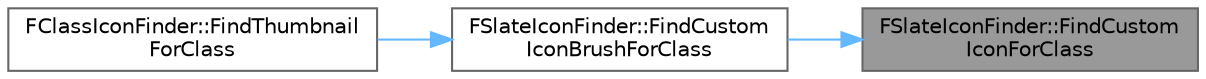 digraph "FSlateIconFinder::FindCustomIconForClass"
{
 // INTERACTIVE_SVG=YES
 // LATEX_PDF_SIZE
  bgcolor="transparent";
  edge [fontname=Helvetica,fontsize=10,labelfontname=Helvetica,labelfontsize=10];
  node [fontname=Helvetica,fontsize=10,shape=box,height=0.2,width=0.4];
  rankdir="RL";
  Node1 [id="Node000001",label="FSlateIconFinder::FindCustom\lIconForClass",height=0.2,width=0.4,color="gray40", fillcolor="grey60", style="filled", fontcolor="black",tooltip="Find a custom icon to use for the supplied struct, according to the specified base style."];
  Node1 -> Node2 [id="edge1_Node000001_Node000002",dir="back",color="steelblue1",style="solid",tooltip=" "];
  Node2 [id="Node000002",label="FSlateIconFinder::FindCustom\lIconBrushForClass",height=0.2,width=0.4,color="grey40", fillcolor="white", style="filled",URL="$d6/d73/classFSlateIconFinder.html#a94a3f76ab1669bbcf5ba0123d23c85e0",tooltip="Find a custom icon to use for the supplied struct, according to the specified base style."];
  Node2 -> Node3 [id="edge2_Node000002_Node000003",dir="back",color="steelblue1",style="solid",tooltip=" "];
  Node3 [id="Node000003",label="FClassIconFinder::FindThumbnail\lForClass",height=0.2,width=0.4,color="grey40", fillcolor="white", style="filled",URL="$dc/dec/classFClassIconFinder.html#a65df3dd0aa495d28dfb44763c964439b",tooltip="Find the large thumbnail name to use for the supplied class."];
}
